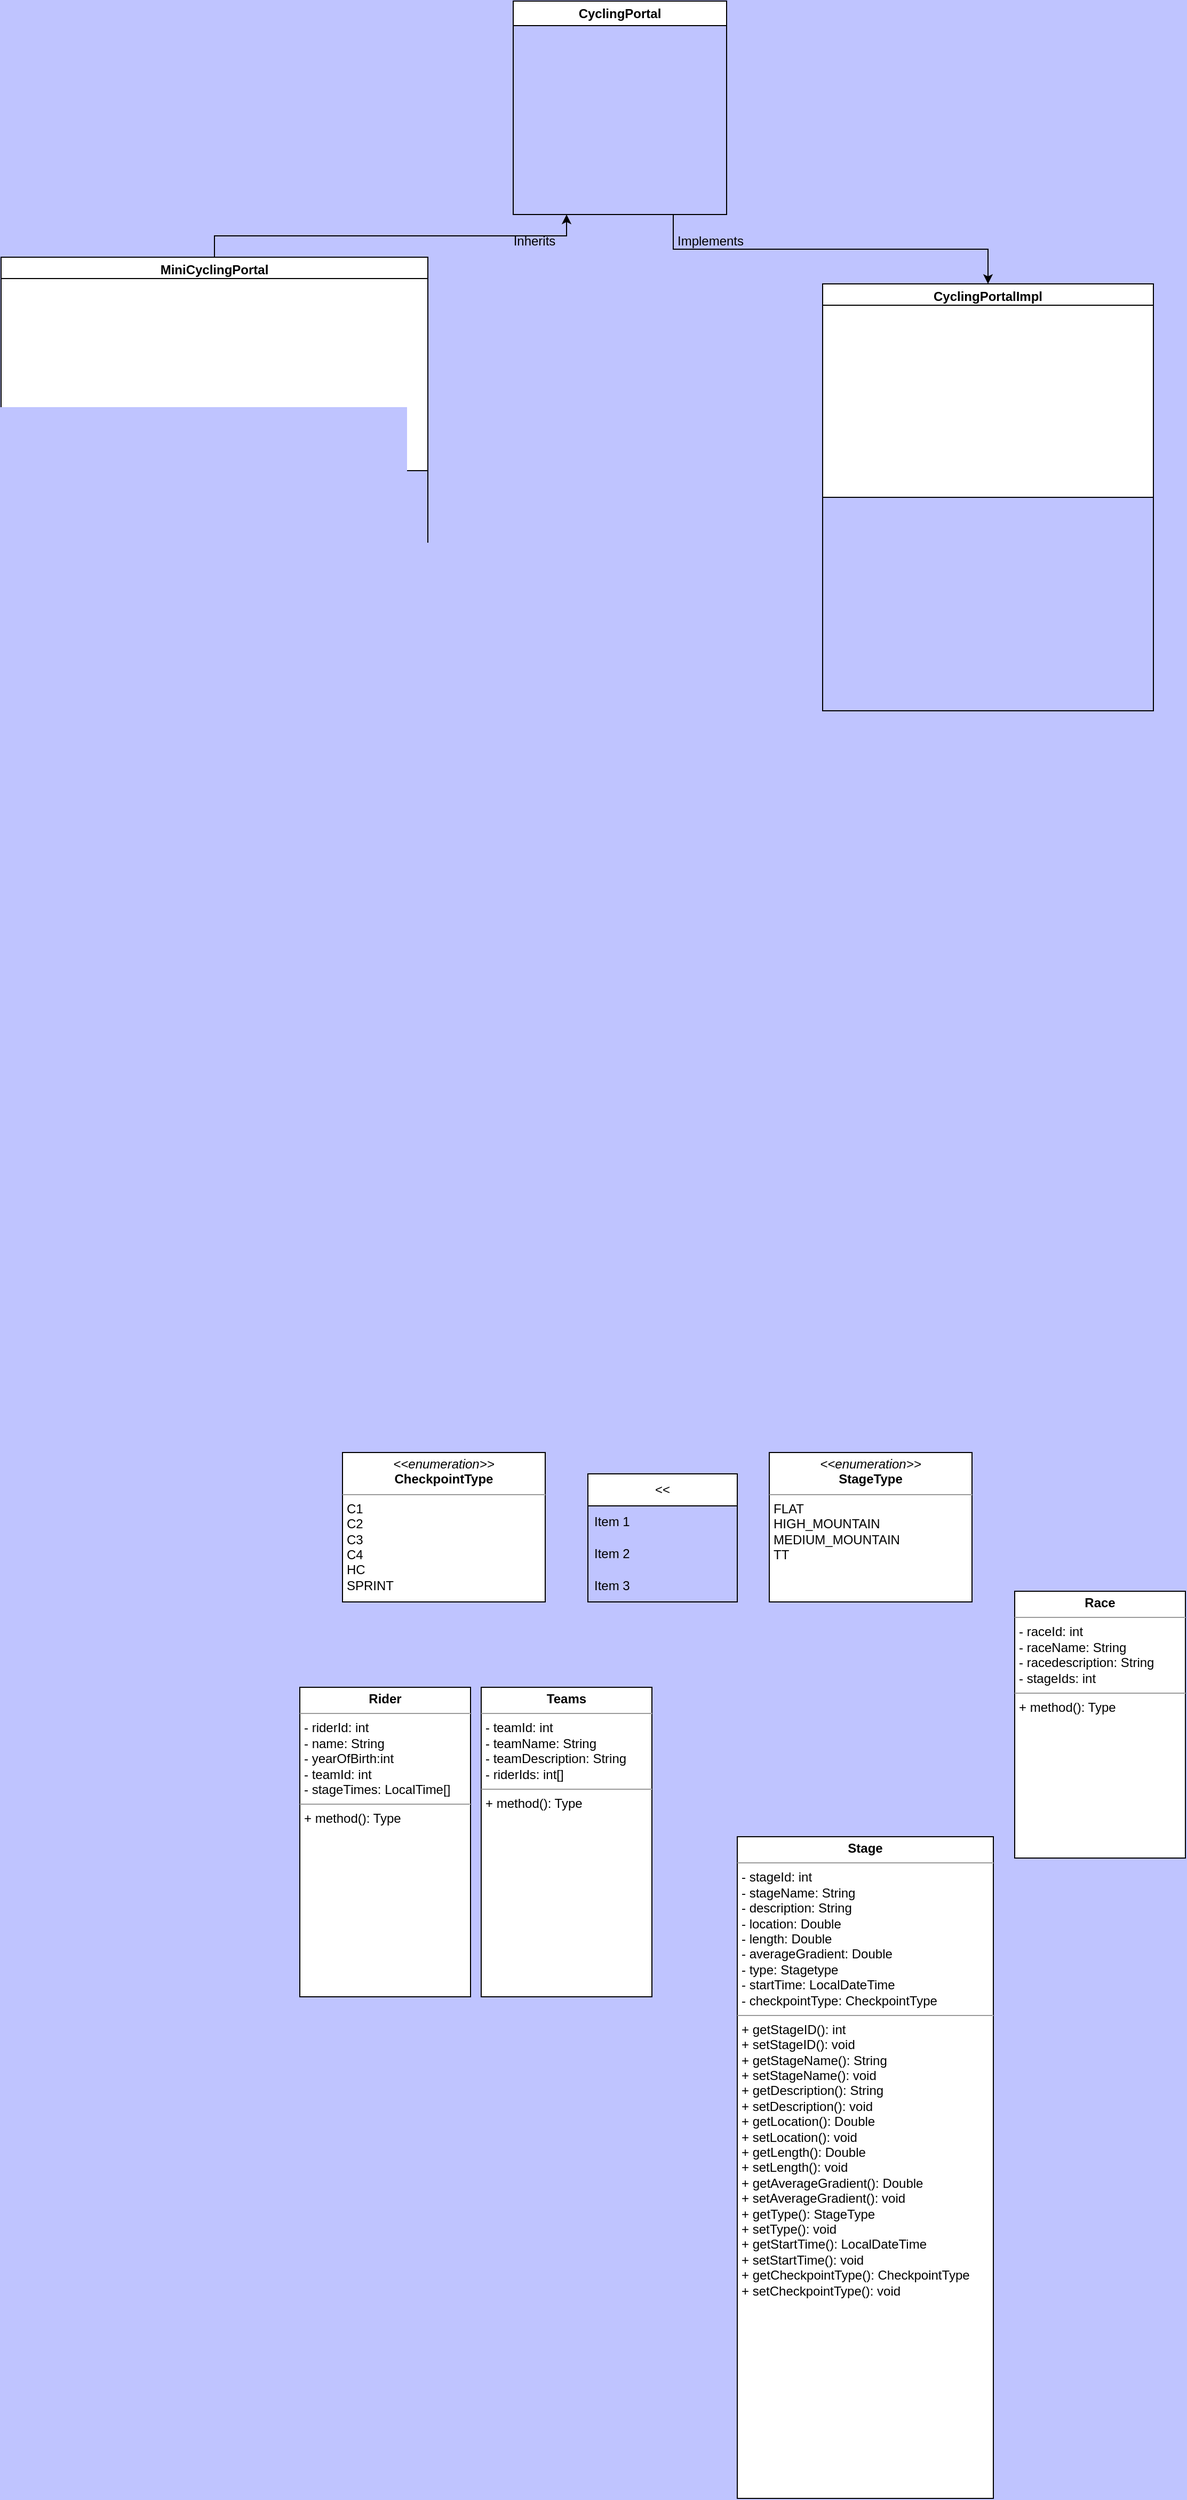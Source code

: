 <mxfile version="23.1.7" type="device">
  <diagram name="Page-1" id="qW3gu_u78FoEHon1BRmZ">
    <mxGraphModel dx="1667" dy="1587" grid="1" gridSize="10" guides="1" tooltips="1" connect="1" arrows="1" fold="1" page="1" pageScale="1" pageWidth="827" pageHeight="1169" background="#BFC4FF" math="0" shadow="0">
      <root>
        <mxCell id="0" />
        <mxCell id="1" parent="0" />
        <mxCell id="mMKLEF7cUdYRLSoNr7w7-7" style="edgeStyle=orthogonalEdgeStyle;rounded=0;orthogonalLoop=1;jettySize=auto;html=1;exitX=0.5;exitY=0;exitDx=0;exitDy=0;entryX=0.25;entryY=1;entryDx=0;entryDy=0;" parent="1" source="mMKLEF7cUdYRLSoNr7w7-3" target="mMKLEF7cUdYRLSoNr7w7-2" edge="1">
          <mxGeometry relative="1" as="geometry" />
        </mxCell>
        <mxCell id="mMKLEF7cUdYRLSoNr7w7-3" value="MiniCyclingPortal" style="swimlane;whiteSpace=wrap;html=1;" parent="1" vertex="1">
          <mxGeometry x="-230" y="-130" width="400" height="450" as="geometry" />
        </mxCell>
        <mxCell id="mMKLEF7cUdYRLSoNr7w7-15" value="" style="rounded=0;whiteSpace=wrap;html=1;" parent="mMKLEF7cUdYRLSoNr7w7-3" vertex="1">
          <mxGeometry y="20" width="400" height="180" as="geometry" />
        </mxCell>
        <mxCell id="mMKLEF7cUdYRLSoNr7w7-4" value="CyclingPortalImpl" style="swimlane;whiteSpace=wrap;html=1;" parent="1" vertex="1">
          <mxGeometry x="540" y="-105" width="310" height="400" as="geometry" />
        </mxCell>
        <mxCell id="mMKLEF7cUdYRLSoNr7w7-14" value="" style="whiteSpace=wrap;html=1;" parent="mMKLEF7cUdYRLSoNr7w7-4" vertex="1">
          <mxGeometry y="20" width="310" height="180" as="geometry" />
        </mxCell>
        <mxCell id="mMKLEF7cUdYRLSoNr7w7-13" style="edgeStyle=orthogonalEdgeStyle;rounded=0;orthogonalLoop=1;jettySize=auto;html=1;exitX=0.75;exitY=1;exitDx=0;exitDy=0;entryX=0.5;entryY=0;entryDx=0;entryDy=0;" parent="1" source="mMKLEF7cUdYRLSoNr7w7-2" target="mMKLEF7cUdYRLSoNr7w7-4" edge="1">
          <mxGeometry relative="1" as="geometry" />
        </mxCell>
        <mxCell id="mMKLEF7cUdYRLSoNr7w7-2" value="CyclingPortal" style="swimlane;whiteSpace=wrap;html=1;" parent="1" vertex="1">
          <mxGeometry x="250" y="-370" width="200" height="200" as="geometry" />
        </mxCell>
        <mxCell id="mMKLEF7cUdYRLSoNr7w7-11" value="Inherits" style="text;html=1;align=center;verticalAlign=middle;whiteSpace=wrap;rounded=0;" parent="1" vertex="1">
          <mxGeometry x="240" y="-160" width="60" height="30" as="geometry" />
        </mxCell>
        <mxCell id="mMKLEF7cUdYRLSoNr7w7-12" value="Implements" style="text;html=1;align=center;verticalAlign=middle;whiteSpace=wrap;rounded=0;" parent="1" vertex="1">
          <mxGeometry x="400" y="-160" width="70" height="30" as="geometry" />
        </mxCell>
        <mxCell id="pzXqo5UAh78ecRebyDBT-2" value="&amp;lt;&amp;lt;" style="swimlane;fontStyle=0;childLayout=stackLayout;horizontal=1;startSize=30;horizontalStack=0;resizeParent=1;resizeParentMax=0;resizeLast=0;collapsible=1;marginBottom=0;whiteSpace=wrap;html=1;" parent="1" vertex="1">
          <mxGeometry x="320" y="1010" width="140" height="120" as="geometry" />
        </mxCell>
        <mxCell id="pzXqo5UAh78ecRebyDBT-3" value="Item 1" style="text;strokeColor=none;fillColor=none;align=left;verticalAlign=middle;spacingLeft=4;spacingRight=4;overflow=hidden;points=[[0,0.5],[1,0.5]];portConstraint=eastwest;rotatable=0;whiteSpace=wrap;html=1;" parent="pzXqo5UAh78ecRebyDBT-2" vertex="1">
          <mxGeometry y="30" width="140" height="30" as="geometry" />
        </mxCell>
        <mxCell id="pzXqo5UAh78ecRebyDBT-4" value="Item 2" style="text;strokeColor=none;fillColor=none;align=left;verticalAlign=middle;spacingLeft=4;spacingRight=4;overflow=hidden;points=[[0,0.5],[1,0.5]];portConstraint=eastwest;rotatable=0;whiteSpace=wrap;html=1;" parent="pzXqo5UAh78ecRebyDBT-2" vertex="1">
          <mxGeometry y="60" width="140" height="30" as="geometry" />
        </mxCell>
        <mxCell id="pzXqo5UAh78ecRebyDBT-5" value="Item 3" style="text;strokeColor=none;fillColor=none;align=left;verticalAlign=middle;spacingLeft=4;spacingRight=4;overflow=hidden;points=[[0,0.5],[1,0.5]];portConstraint=eastwest;rotatable=0;whiteSpace=wrap;html=1;" parent="pzXqo5UAh78ecRebyDBT-2" vertex="1">
          <mxGeometry y="90" width="140" height="30" as="geometry" />
        </mxCell>
        <mxCell id="pzXqo5UAh78ecRebyDBT-6" value="&lt;p style=&quot;margin:0px;margin-top:4px;text-align:center;&quot;&gt;&lt;i&gt;&amp;lt;&amp;lt;enumeration&amp;gt;&amp;gt;&lt;/i&gt;&lt;br&gt;&lt;b&gt;CheckpointType&lt;/b&gt;&lt;/p&gt;&lt;hr size=&quot;1&quot;&gt;&lt;p style=&quot;margin:0px;margin-left:4px;&quot;&gt;&lt;/p&gt;&lt;p style=&quot;margin:0px;margin-left:4px;&quot;&gt;C1&lt;/p&gt;&lt;p style=&quot;margin:0px;margin-left:4px;&quot;&gt;C2&lt;/p&gt;&lt;p style=&quot;margin:0px;margin-left:4px;&quot;&gt;C3&lt;/p&gt;&lt;p style=&quot;margin:0px;margin-left:4px;&quot;&gt;C4&lt;/p&gt;&lt;p style=&quot;margin:0px;margin-left:4px;&quot;&gt;HC&lt;/p&gt;&lt;p style=&quot;margin:0px;margin-left:4px;&quot;&gt;SPRINT&lt;/p&gt;" style="verticalAlign=top;align=left;overflow=fill;html=1;whiteSpace=wrap;" parent="1" vertex="1">
          <mxGeometry x="90" y="990" width="190" height="140" as="geometry" />
        </mxCell>
        <mxCell id="pzXqo5UAh78ecRebyDBT-7" value="&lt;p style=&quot;margin:0px;margin-top:4px;text-align:center;&quot;&gt;&lt;b&gt;Race&lt;/b&gt;&lt;/p&gt;&lt;hr size=&quot;1&quot;&gt;&lt;p style=&quot;margin:0px;margin-left:4px;&quot;&gt;&lt;span style=&quot;background-color: initial;&quot;&gt;- raceId: int&lt;/span&gt;&lt;br&gt;&lt;/p&gt;&lt;p style=&quot;margin:0px;margin-left:4px;&quot;&gt;&lt;span style=&quot;background-color: initial;&quot;&gt;- raceName: String&lt;/span&gt;&lt;/p&gt;&lt;p style=&quot;margin:0px;margin-left:4px;&quot;&gt;&lt;span style=&quot;background-color: initial;&quot;&gt;- racedescription: String&lt;/span&gt;&lt;/p&gt;&lt;p style=&quot;margin:0px;margin-left:4px;&quot;&gt;&lt;span style=&quot;background-color: initial;&quot;&gt;- stageIds: int&lt;/span&gt;&lt;/p&gt;&lt;hr size=&quot;1&quot;&gt;&lt;p style=&quot;margin:0px;margin-left:4px;&quot;&gt;+ method(): Type&lt;/p&gt;" style="verticalAlign=top;align=left;overflow=fill;html=1;whiteSpace=wrap;" parent="1" vertex="1">
          <mxGeometry x="720" y="1120" width="160" height="250" as="geometry" />
        </mxCell>
        <mxCell id="pzXqo5UAh78ecRebyDBT-8" value="&lt;p style=&quot;margin:0px;margin-top:4px;text-align:center;&quot;&gt;&lt;b&gt;Stage&lt;/b&gt;&lt;/p&gt;&lt;hr size=&quot;1&quot;&gt;&lt;p style=&quot;margin:0px;margin-left:4px;&quot;&gt;- stageId: int&lt;/p&gt;&lt;p style=&quot;margin:0px;margin-left:4px;&quot;&gt;- stageName: String&lt;/p&gt;&lt;p style=&quot;margin:0px;margin-left:4px;&quot;&gt;- description: String&lt;/p&gt;&lt;p style=&quot;margin:0px;margin-left:4px;&quot;&gt;- location: Double&lt;/p&gt;&lt;p style=&quot;margin:0px;margin-left:4px;&quot;&gt;- length: Double&lt;/p&gt;&lt;p style=&quot;margin:0px;margin-left:4px;&quot;&gt;- averageGradient: Double&lt;/p&gt;&lt;p style=&quot;margin:0px;margin-left:4px;&quot;&gt;- type: Stagetype&lt;/p&gt;&lt;p style=&quot;margin:0px;margin-left:4px;&quot;&gt;- startTime: LocalDateTime&lt;/p&gt;&lt;p style=&quot;margin:0px;margin-left:4px;&quot;&gt;- checkpointType: CheckpointType&lt;/p&gt;&lt;hr size=&quot;1&quot;&gt;&lt;p style=&quot;margin:0px;margin-left:4px;&quot;&gt;+ getStageID(): int&lt;/p&gt;&lt;p style=&quot;margin:0px;margin-left:4px;&quot;&gt;+ setStageID(): void&lt;/p&gt;&lt;p style=&quot;margin:0px;margin-left:4px;&quot;&gt;+ getStageName(): String&lt;/p&gt;&lt;p style=&quot;margin:0px;margin-left:4px;&quot;&gt;+ setStageName(): void&lt;/p&gt;&lt;p style=&quot;margin:0px;margin-left:4px;&quot;&gt;+ getDescription(): String&lt;/p&gt;&lt;p style=&quot;margin:0px;margin-left:4px;&quot;&gt;+ setDescription(): void&lt;/p&gt;&lt;p style=&quot;margin:0px;margin-left:4px;&quot;&gt;+ getLocation(): Double&lt;/p&gt;&lt;p style=&quot;margin:0px;margin-left:4px;&quot;&gt;+ setLocation(): void&lt;/p&gt;&lt;p style=&quot;margin:0px;margin-left:4px;&quot;&gt;+ getLength(): Double&lt;/p&gt;&lt;p style=&quot;margin:0px;margin-left:4px;&quot;&gt;+ setLength(): void&lt;/p&gt;&lt;p style=&quot;margin:0px;margin-left:4px;&quot;&gt;+ getAverageGradient(): Double&lt;/p&gt;&lt;p style=&quot;margin:0px;margin-left:4px;&quot;&gt;+ setAverageGradient(): void&lt;/p&gt;&lt;p style=&quot;margin:0px;margin-left:4px;&quot;&gt;+ getType(): StageType&lt;/p&gt;&lt;p style=&quot;margin:0px;margin-left:4px;&quot;&gt;+ setType(): void&lt;/p&gt;&lt;p style=&quot;margin:0px;margin-left:4px;&quot;&gt;+ getStartTime(): LocalDateTime&lt;/p&gt;&lt;p style=&quot;margin:0px;margin-left:4px;&quot;&gt;+ setStartTime(): void&lt;/p&gt;&lt;p style=&quot;margin:0px;margin-left:4px;&quot;&gt;+ getCheckpointType(): CheckpointType&lt;/p&gt;&lt;p style=&quot;margin:0px;margin-left:4px;&quot;&gt;+ setCheckpointType(): void&lt;/p&gt;" style="verticalAlign=top;align=left;overflow=fill;html=1;whiteSpace=wrap;" parent="1" vertex="1">
          <mxGeometry x="460" y="1350" width="240" height="620" as="geometry" />
        </mxCell>
        <mxCell id="pzXqo5UAh78ecRebyDBT-9" value="&lt;p style=&quot;margin:0px;margin-top:4px;text-align:center;&quot;&gt;&lt;b&gt;Teams&lt;/b&gt;&lt;/p&gt;&lt;hr size=&quot;1&quot;&gt;&lt;p style=&quot;margin:0px;margin-left:4px;&quot;&gt;- teamId: int&lt;/p&gt;&lt;p style=&quot;margin:0px;margin-left:4px;&quot;&gt;- teamName: String&lt;/p&gt;&lt;p style=&quot;margin:0px;margin-left:4px;&quot;&gt;- teamDescription: String&lt;/p&gt;&lt;p style=&quot;margin:0px;margin-left:4px;&quot;&gt;- riderIds: int[]&lt;/p&gt;&lt;hr size=&quot;1&quot;&gt;&lt;p style=&quot;margin:0px;margin-left:4px;&quot;&gt;+ method(): Type&lt;/p&gt;" style="verticalAlign=top;align=left;overflow=fill;html=1;whiteSpace=wrap;" parent="1" vertex="1">
          <mxGeometry x="220" y="1210" width="160" height="290" as="geometry" />
        </mxCell>
        <mxCell id="pzXqo5UAh78ecRebyDBT-10" value="&lt;p style=&quot;margin:0px;margin-top:4px;text-align:center;&quot;&gt;&lt;b&gt;Rider&lt;/b&gt;&lt;/p&gt;&lt;hr size=&quot;1&quot;&gt;&lt;p style=&quot;margin:0px;margin-left:4px;&quot;&gt;- riderId: int&lt;/p&gt;&lt;p style=&quot;margin:0px;margin-left:4px;&quot;&gt;- name: String&lt;/p&gt;&lt;p style=&quot;margin:0px;margin-left:4px;&quot;&gt;- yearOfBirth:int&lt;/p&gt;&lt;p style=&quot;margin:0px;margin-left:4px;&quot;&gt;- teamId: int&lt;/p&gt;&lt;p style=&quot;margin:0px;margin-left:4px;&quot;&gt;- stageTimes: LocalTime[]&lt;/p&gt;&lt;hr size=&quot;1&quot;&gt;&lt;p style=&quot;margin:0px;margin-left:4px;&quot;&gt;+ method(): Type&lt;/p&gt;" style="verticalAlign=top;align=left;overflow=fill;html=1;whiteSpace=wrap;" parent="1" vertex="1">
          <mxGeometry x="50" y="1210" width="160" height="290" as="geometry" />
        </mxCell>
        <mxCell id="uUH20IIaVwUj8WlVbNTu-1" value="&lt;p style=&quot;margin:0px;margin-top:4px;text-align:center;&quot;&gt;&lt;i&gt;&amp;lt;&amp;lt;enumeration&amp;gt;&amp;gt;&lt;/i&gt;&lt;br&gt;&lt;b&gt;StageType&lt;/b&gt;&lt;/p&gt;&lt;hr size=&quot;1&quot;&gt;&lt;p style=&quot;margin:0px;margin-left:4px;&quot;&gt;&lt;/p&gt;&lt;p style=&quot;margin:0px;margin-left:4px;&quot;&gt;FLAT&lt;/p&gt;&lt;p style=&quot;margin:0px;margin-left:4px;&quot;&gt;HIGH_MOUNTAIN&lt;/p&gt;&lt;p style=&quot;margin:0px;margin-left:4px;&quot;&gt;MEDIUM_MOUNTAIN&lt;/p&gt;&lt;p style=&quot;margin:0px;margin-left:4px;&quot;&gt;TT&lt;/p&gt;" style="verticalAlign=top;align=left;overflow=fill;html=1;whiteSpace=wrap;" vertex="1" parent="1">
          <mxGeometry x="490" y="990" width="190" height="140" as="geometry" />
        </mxCell>
      </root>
    </mxGraphModel>
  </diagram>
</mxfile>

